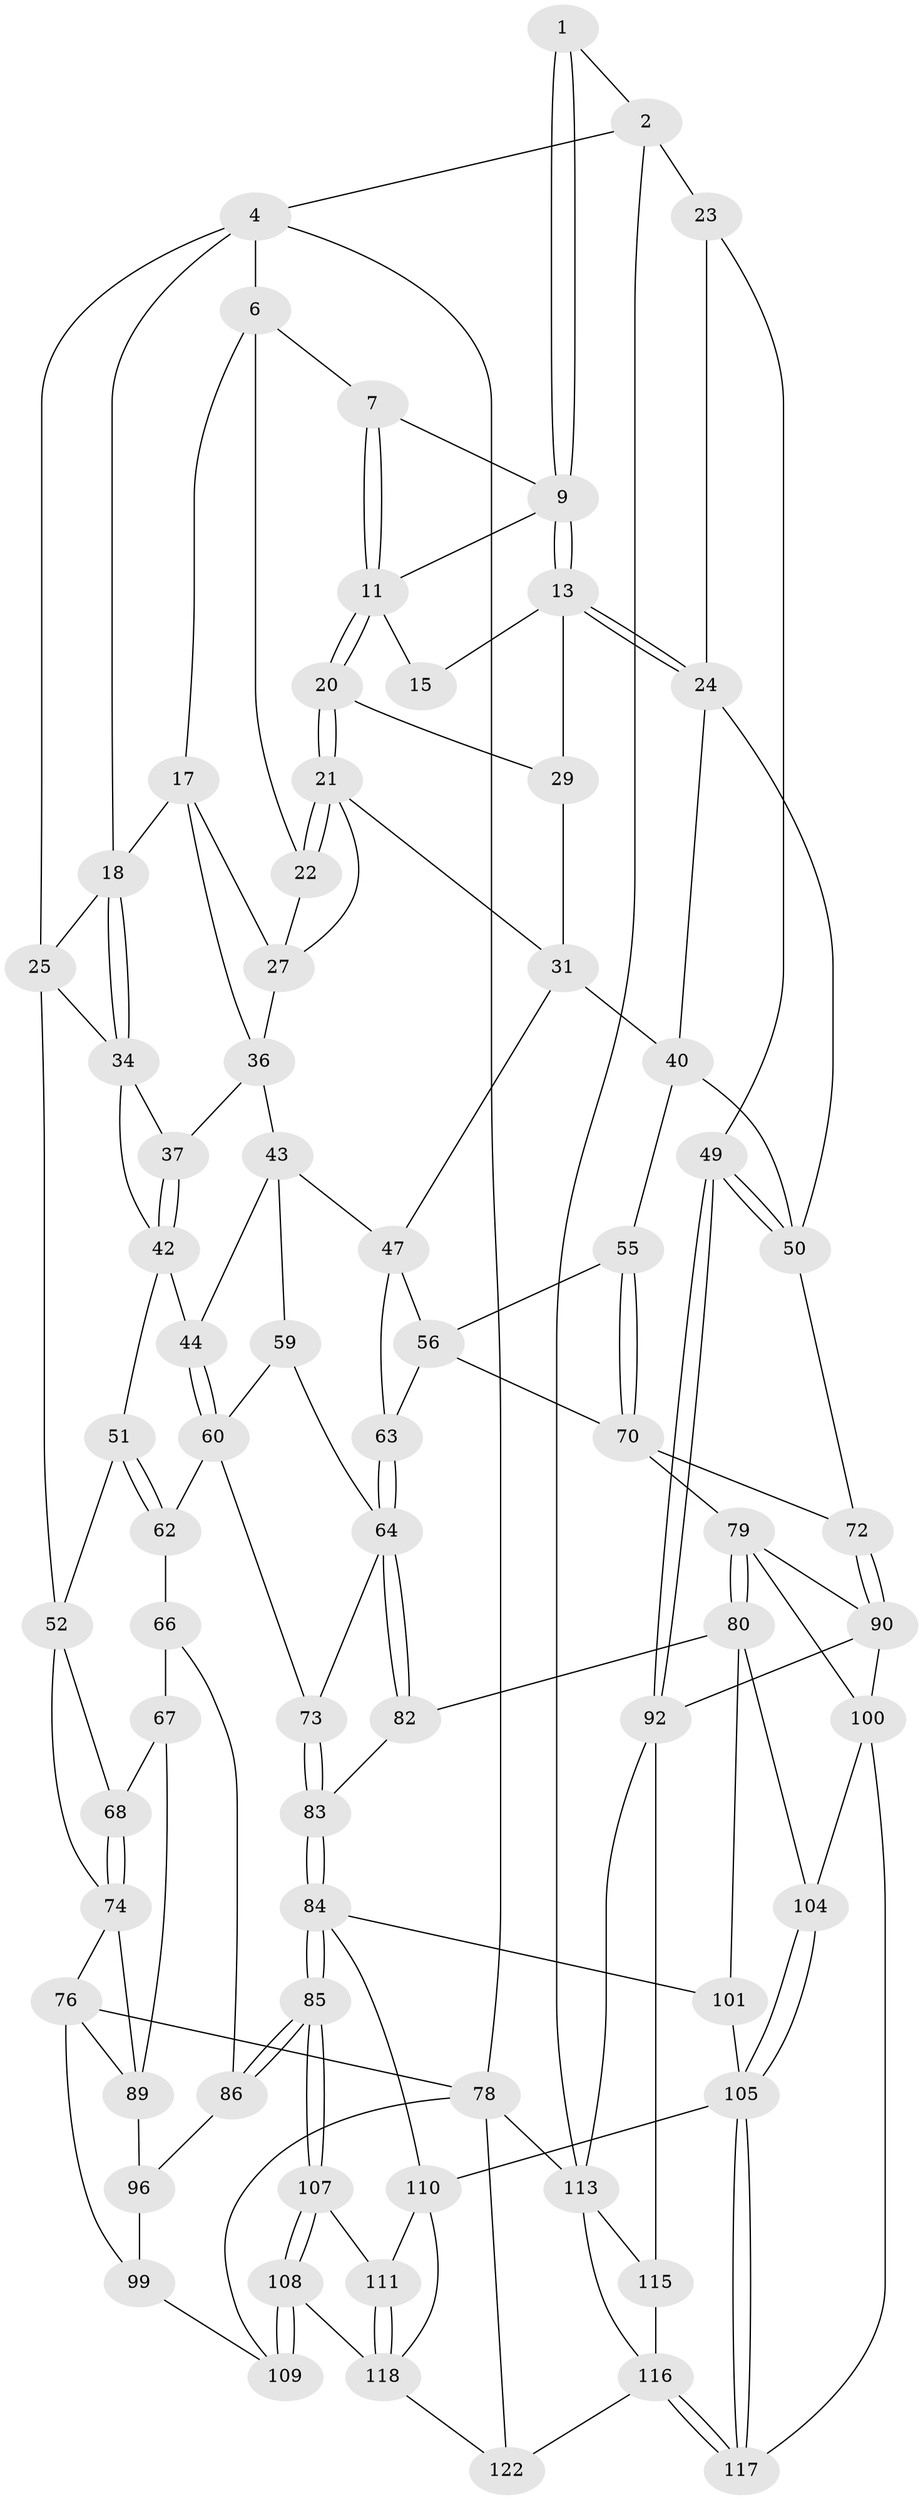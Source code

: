 // original degree distribution, {3: 0.024193548387096774, 4: 0.23387096774193547, 6: 0.23387096774193547, 5: 0.5080645161290323}
// Generated by graph-tools (version 1.1) at 2025/11/02/27/25 16:11:59]
// undirected, 75 vertices, 163 edges
graph export_dot {
graph [start="1"]
  node [color=gray90,style=filled];
  1 [pos="+0.8611748279245651+0"];
  2 [pos="+1+0",super="+3"];
  4 [pos="+0+0",super="+5"];
  6 [pos="+0.17718137856447774+0",super="+16"];
  7 [pos="+0.4546940952014113+0",super="+8"];
  9 [pos="+0.7932870505800185+0.13000035932745815",super="+10"];
  11 [pos="+0.4897997699389571+0.021112341662298702",super="+12"];
  13 [pos="+0.7964189116087342+0.19032720834718297",super="+14"];
  15 [pos="+0.6740753435811805+0.08879037988555914"];
  17 [pos="+0.12763188702264144+0.11119618527355028",super="+28"];
  18 [pos="+0.07945487711826317+0.13537396080384242",super="+19"];
  20 [pos="+0.49005745822136443+0.03478089900846539"];
  21 [pos="+0.4649835358608257+0.101940261890741",super="+32"];
  22 [pos="+0.2572202833586013+0.036956867038338274"];
  23 [pos="+0.8969977467631622+0.16602270110742018",super="+46"];
  24 [pos="+0.803539726560563+0.19887590485504356",super="+39"];
  25 [pos="+0+0.18529221484048886",super="+26"];
  27 [pos="+0.2720203994636312+0.12050685889696298",super="+33"];
  29 [pos="+0.5451166292736218+0.05814437994589054",super="+30"];
  31 [pos="+0.5042038287085548+0.2509147814301616",super="+41"];
  34 [pos="+0.05551960265802439+0.15743430148306786",super="+35"];
  36 [pos="+0.17783269315588615+0.1837875408507322",super="+38"];
  37 [pos="+0.15353335875941893+0.21523746871225202"];
  40 [pos="+0.6651752951255332+0.3303078792519001",super="+54"];
  42 [pos="+0.11378188355976482+0.3194577784626491",super="+45"];
  43 [pos="+0.2630790464283592+0.3195895652902191",super="+48"];
  44 [pos="+0.2448662237860649+0.3375005176971481"];
  47 [pos="+0.46152702920925204+0.3407565262199799",super="+57"];
  49 [pos="+1+0.5552381382794213"];
  50 [pos="+0.9315424457745999+0.4872533010864913",super="+58"];
  51 [pos="+0.10032609645724132+0.3858128237447167"];
  52 [pos="+0.09794697010986851+0.3870032503640623",super="+53"];
  55 [pos="+0.6110066685070743+0.46097800330490274"];
  56 [pos="+0.5629360605554664+0.4568378780830561",super="+69"];
  59 [pos="+0.42936483640400924+0.39171459354267874"];
  60 [pos="+0.2830615044536382+0.45249495683004176",super="+61"];
  62 [pos="+0.16600203375615602+0.5287183308705761"];
  63 [pos="+0.4650093503180975+0.5418521367946415"];
  64 [pos="+0.4629921733232313+0.5427256128831254",super="+65"];
  66 [pos="+0.1563172337076125+0.5355068143430255",super="+87"];
  67 [pos="+0.06786243769354572+0.559804167366693",super="+88"];
  68 [pos="+0.011711503525661532+0.5343389661763159"];
  70 [pos="+0.6418220092397379+0.5191921817523801",super="+71"];
  72 [pos="+0.7526480941248037+0.5315416876394842"];
  73 [pos="+0.28108809198343127+0.5500963520355402"];
  74 [pos="+0+0.5629322444040815",super="+75"];
  76 [pos="+0+0.835807918485957",super="+77"];
  78 [pos="+0+1",super="+123"];
  79 [pos="+0.5935006484799217+0.6605159857090198",super="+91"];
  80 [pos="+0.5795981893195649+0.6693550908088979",super="+81"];
  82 [pos="+0.4661527000170255+0.6647373461115484"];
  83 [pos="+0.2827000893378079+0.5647972581785612"];
  84 [pos="+0.2639553316736645+0.6873540992687063",super="+102"];
  85 [pos="+0.19424207012035827+0.7287543752113652"];
  86 [pos="+0.16169161582181543+0.7136790397497016",super="+95"];
  89 [pos="+0.05892430240277702+0.6393025344374835",super="+97"];
  90 [pos="+0.7151550207782695+0.6651732157303063",super="+94"];
  92 [pos="+1+0.5612997104731454",super="+93"];
  96 [pos="+0.06041757630792636+0.6938475179040838",super="+98"];
  99 [pos="+0+0.8509559287479054"];
  100 [pos="+0.6718252291496025+0.815655976638682",super="+103"];
  101 [pos="+0.4620882205966135+0.7127450030308677"];
  104 [pos="+0.5848702362744507+0.7141303006683701"];
  105 [pos="+0.533037462882136+0.8692019441006071",super="+106"];
  107 [pos="+0.18537802853272353+0.793473155518557"];
  108 [pos="+0.11165960914094943+0.8653008593456518",super="+119"];
  109 [pos="+0.0016983939848553425+0.8717042270447201",super="+121"];
  110 [pos="+0.3253387418711738+0.7631345275970745",super="+112"];
  111 [pos="+0.2663584125373814+0.8719300443755619"];
  113 [pos="+1+1",super="+114"];
  115 [pos="+0.8417922394185718+0.8415185841025156"];
  116 [pos="+0.729976305769558+1",super="+124"];
  117 [pos="+0.5996835126397073+0.8829195356508027"];
  118 [pos="+0.2729624988356268+0.8856678521843281",super="+120"];
  122 [pos="+0.3444464890554807+1"];
  1 -- 2;
  1 -- 9;
  1 -- 9;
  2 -- 23 [weight=2];
  2 -- 113;
  2 -- 4;
  4 -- 78;
  4 -- 18;
  4 -- 6;
  4 -- 25;
  6 -- 7;
  6 -- 17;
  6 -- 22;
  7 -- 11;
  7 -- 11;
  7 -- 9;
  9 -- 13;
  9 -- 13;
  9 -- 11;
  11 -- 20;
  11 -- 20;
  11 -- 15;
  13 -- 24;
  13 -- 24;
  13 -- 29;
  13 -- 15;
  17 -- 18;
  17 -- 27;
  17 -- 36;
  18 -- 34;
  18 -- 34;
  18 -- 25;
  20 -- 21;
  20 -- 21;
  20 -- 29;
  21 -- 22;
  21 -- 22;
  21 -- 31;
  21 -- 27;
  22 -- 27;
  23 -- 24;
  23 -- 49;
  24 -- 40;
  24 -- 50;
  25 -- 34;
  25 -- 52;
  27 -- 36;
  29 -- 31;
  31 -- 40;
  31 -- 47;
  34 -- 37;
  34 -- 42;
  36 -- 37;
  36 -- 43;
  37 -- 42;
  37 -- 42;
  40 -- 55;
  40 -- 50;
  42 -- 51;
  42 -- 44;
  43 -- 44;
  43 -- 59;
  43 -- 47;
  44 -- 60;
  44 -- 60;
  47 -- 56;
  47 -- 63;
  49 -- 50;
  49 -- 50;
  49 -- 92;
  49 -- 92;
  50 -- 72;
  51 -- 52;
  51 -- 62;
  51 -- 62;
  52 -- 68;
  52 -- 74;
  55 -- 56;
  55 -- 70;
  55 -- 70;
  56 -- 63;
  56 -- 70;
  59 -- 60;
  59 -- 64;
  60 -- 73;
  60 -- 62;
  62 -- 66;
  63 -- 64;
  63 -- 64;
  64 -- 82;
  64 -- 82;
  64 -- 73;
  66 -- 67 [weight=2];
  66 -- 86;
  67 -- 68;
  67 -- 89;
  68 -- 74;
  68 -- 74;
  70 -- 72;
  70 -- 79;
  72 -- 90;
  72 -- 90;
  73 -- 83;
  73 -- 83;
  74 -- 89;
  74 -- 76;
  76 -- 99;
  76 -- 78;
  76 -- 89;
  78 -- 113;
  78 -- 122;
  78 -- 109;
  79 -- 80;
  79 -- 80;
  79 -- 90;
  79 -- 100;
  80 -- 104;
  80 -- 82;
  80 -- 101;
  82 -- 83;
  83 -- 84;
  83 -- 84;
  84 -- 85;
  84 -- 85;
  84 -- 101;
  84 -- 110;
  85 -- 86;
  85 -- 86;
  85 -- 107;
  85 -- 107;
  86 -- 96 [weight=2];
  89 -- 96;
  90 -- 100;
  90 -- 92;
  92 -- 113;
  92 -- 115;
  96 -- 99;
  99 -- 109;
  100 -- 104;
  100 -- 117;
  101 -- 105;
  104 -- 105;
  104 -- 105;
  105 -- 117;
  105 -- 117;
  105 -- 110;
  107 -- 108;
  107 -- 108;
  107 -- 111;
  108 -- 109 [weight=2];
  108 -- 109;
  108 -- 118;
  110 -- 111;
  110 -- 118;
  111 -- 118;
  111 -- 118;
  113 -- 116;
  113 -- 115;
  115 -- 116;
  116 -- 117;
  116 -- 117;
  116 -- 122;
  118 -- 122;
}
